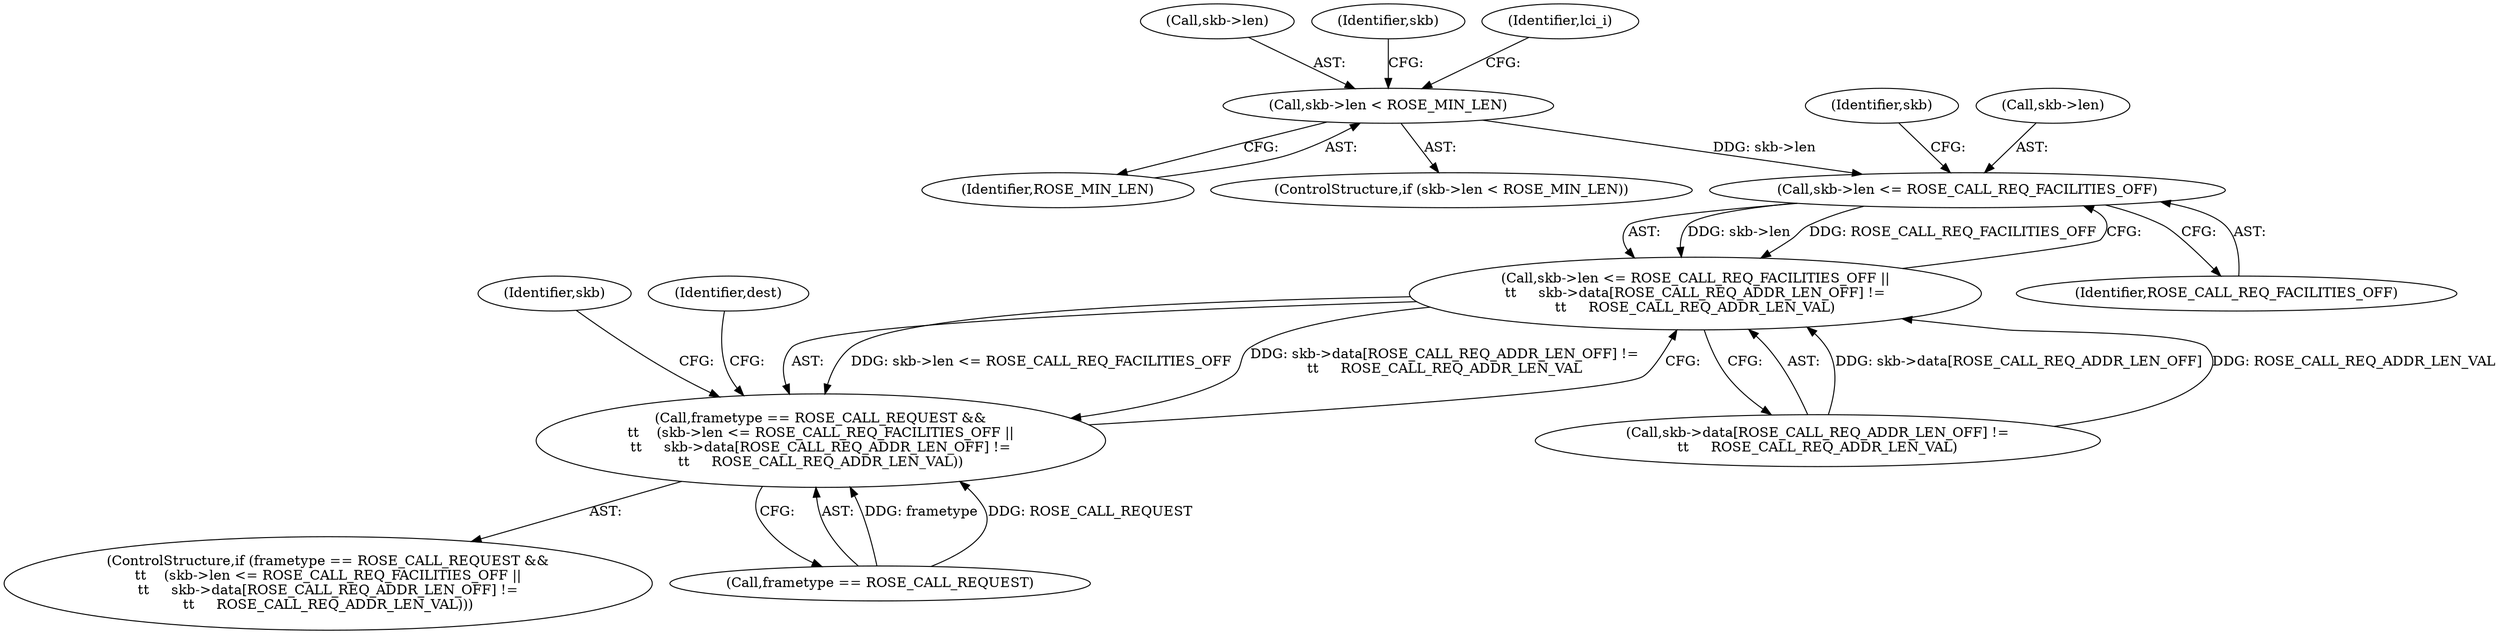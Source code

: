digraph "0_linux_e0bccd315db0c2f919e7fcf9cb60db21d9986f52_0@pointer" {
"1000163" [label="(Call,skb->len <= ROSE_CALL_REQ_FACILITIES_OFF)"];
"1000120" [label="(Call,skb->len < ROSE_MIN_LEN)"];
"1000162" [label="(Call,skb->len <= ROSE_CALL_REQ_FACILITIES_OFF ||\n\t\t     skb->data[ROSE_CALL_REQ_ADDR_LEN_OFF] !=\n\t\t     ROSE_CALL_REQ_ADDR_LEN_VAL)"];
"1000158" [label="(Call,frametype == ROSE_CALL_REQUEST &&\n\t\t    (skb->len <= ROSE_CALL_REQ_FACILITIES_OFF ||\n\t\t     skb->data[ROSE_CALL_REQ_ADDR_LEN_OFF] !=\n\t\t     ROSE_CALL_REQ_ADDR_LEN_VAL))"];
"1000163" [label="(Call,skb->len <= ROSE_CALL_REQ_FACILITIES_OFF)"];
"1000121" [label="(Call,skb->len)"];
"1000177" [label="(Identifier,skb)"];
"1000171" [label="(Identifier,skb)"];
"1000120" [label="(Call,skb->len < ROSE_MIN_LEN)"];
"1000124" [label="(Identifier,ROSE_MIN_LEN)"];
"1000162" [label="(Call,skb->len <= ROSE_CALL_REQ_FACILITIES_OFF ||\n\t\t     skb->data[ROSE_CALL_REQ_ADDR_LEN_OFF] !=\n\t\t     ROSE_CALL_REQ_ADDR_LEN_VAL)"];
"1000158" [label="(Call,frametype == ROSE_CALL_REQUEST &&\n\t\t    (skb->len <= ROSE_CALL_REQ_FACILITIES_OFF ||\n\t\t     skb->data[ROSE_CALL_REQ_ADDR_LEN_OFF] !=\n\t\t     ROSE_CALL_REQ_ADDR_LEN_VAL))"];
"1000127" [label="(Identifier,skb)"];
"1000157" [label="(ControlStructure,if (frametype == ROSE_CALL_REQUEST &&\n\t\t    (skb->len <= ROSE_CALL_REQ_FACILITIES_OFF ||\n\t\t     skb->data[ROSE_CALL_REQ_ADDR_LEN_OFF] !=\n\t\t     ROSE_CALL_REQ_ADDR_LEN_VAL)))"];
"1000168" [label="(Call,skb->data[ROSE_CALL_REQ_ADDR_LEN_OFF] !=\n\t\t     ROSE_CALL_REQ_ADDR_LEN_VAL)"];
"1000130" [label="(Identifier,lci_i)"];
"1000180" [label="(Identifier,dest)"];
"1000167" [label="(Identifier,ROSE_CALL_REQ_FACILITIES_OFF)"];
"1000119" [label="(ControlStructure,if (skb->len < ROSE_MIN_LEN))"];
"1000164" [label="(Call,skb->len)"];
"1000159" [label="(Call,frametype == ROSE_CALL_REQUEST)"];
"1000163" -> "1000162"  [label="AST: "];
"1000163" -> "1000167"  [label="CFG: "];
"1000164" -> "1000163"  [label="AST: "];
"1000167" -> "1000163"  [label="AST: "];
"1000171" -> "1000163"  [label="CFG: "];
"1000162" -> "1000163"  [label="CFG: "];
"1000163" -> "1000162"  [label="DDG: skb->len"];
"1000163" -> "1000162"  [label="DDG: ROSE_CALL_REQ_FACILITIES_OFF"];
"1000120" -> "1000163"  [label="DDG: skb->len"];
"1000120" -> "1000119"  [label="AST: "];
"1000120" -> "1000124"  [label="CFG: "];
"1000121" -> "1000120"  [label="AST: "];
"1000124" -> "1000120"  [label="AST: "];
"1000127" -> "1000120"  [label="CFG: "];
"1000130" -> "1000120"  [label="CFG: "];
"1000162" -> "1000158"  [label="AST: "];
"1000162" -> "1000168"  [label="CFG: "];
"1000168" -> "1000162"  [label="AST: "];
"1000158" -> "1000162"  [label="CFG: "];
"1000162" -> "1000158"  [label="DDG: skb->len <= ROSE_CALL_REQ_FACILITIES_OFF"];
"1000162" -> "1000158"  [label="DDG: skb->data[ROSE_CALL_REQ_ADDR_LEN_OFF] !=\n\t\t     ROSE_CALL_REQ_ADDR_LEN_VAL"];
"1000168" -> "1000162"  [label="DDG: skb->data[ROSE_CALL_REQ_ADDR_LEN_OFF]"];
"1000168" -> "1000162"  [label="DDG: ROSE_CALL_REQ_ADDR_LEN_VAL"];
"1000158" -> "1000157"  [label="AST: "];
"1000158" -> "1000159"  [label="CFG: "];
"1000159" -> "1000158"  [label="AST: "];
"1000177" -> "1000158"  [label="CFG: "];
"1000180" -> "1000158"  [label="CFG: "];
"1000159" -> "1000158"  [label="DDG: frametype"];
"1000159" -> "1000158"  [label="DDG: ROSE_CALL_REQUEST"];
}
